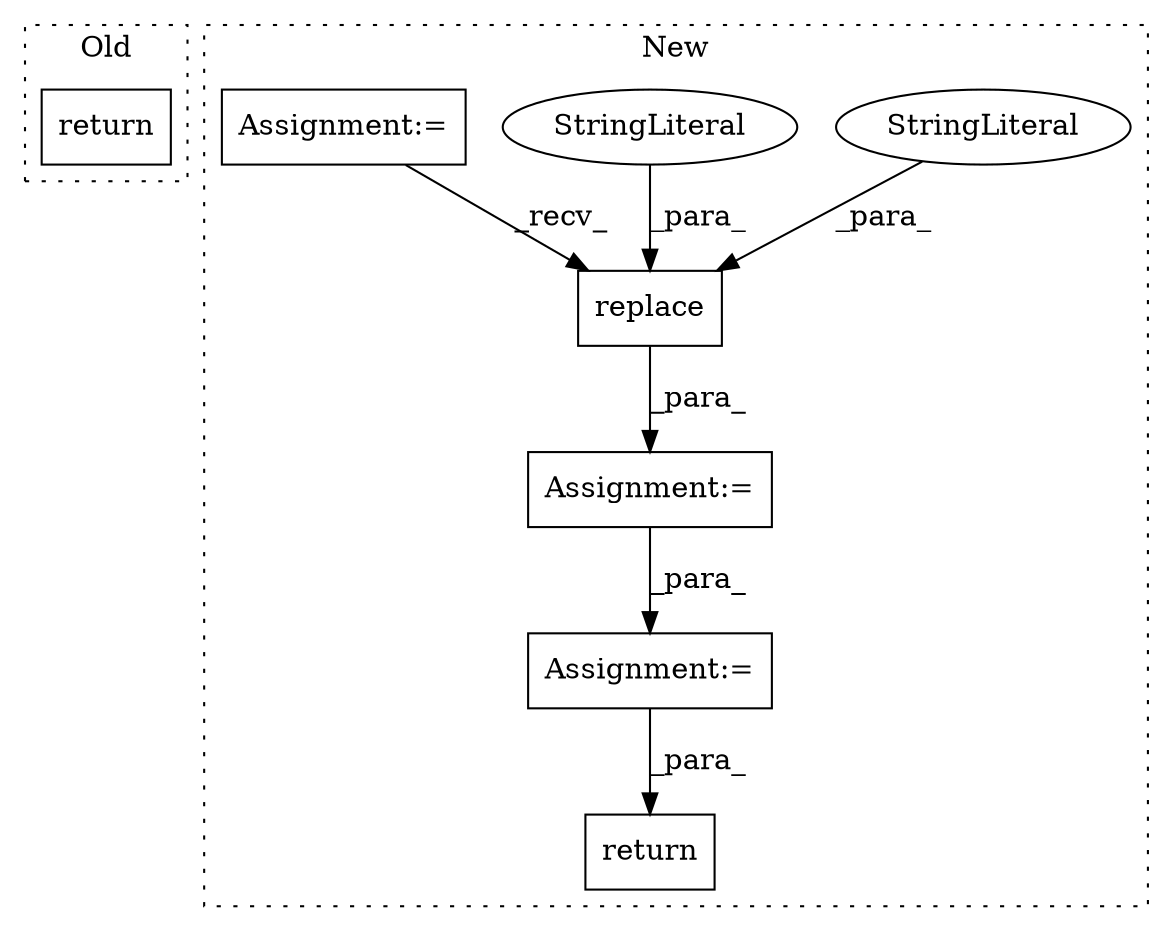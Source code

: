 digraph G {
subgraph cluster0 {
1 [label="return" a="41" s="6187" l="7" shape="box"];
label = "Old";
style="dotted";
}
subgraph cluster1 {
2 [label="replace" a="32" s="6143,6158" l="8,1" shape="box"];
3 [label="StringLiteral" a="45" s="6151" l="4" shape="ellipse"];
4 [label="StringLiteral" a="45" s="6156" l="2" shape="ellipse"];
5 [label="return" a="41" s="6862" l="7" shape="box"];
6 [label="Assignment:=" a="7" s="6062" l="1" shape="box"];
7 [label="Assignment:=" a="7" s="6181" l="1" shape="box"];
8 [label="Assignment:=" a="7" s="6127" l="1" shape="box"];
label = "New";
style="dotted";
}
2 -> 8 [label="_para_"];
3 -> 2 [label="_para_"];
4 -> 2 [label="_para_"];
6 -> 2 [label="_recv_"];
7 -> 5 [label="_para_"];
8 -> 7 [label="_para_"];
}